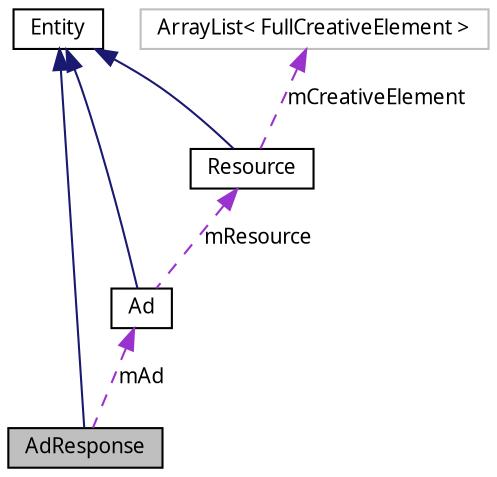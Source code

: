 digraph G
{
  bgcolor="transparent";
  edge [fontname="FreeSans.ttf",fontsize="10",labelfontname="FreeSans.ttf",labelfontsize="10"];
  node [fontname="FreeSans.ttf",fontsize="10",shape=record];
  Node1 [label="AdResponse",height=0.2,width=0.4,color="black", fillcolor="grey75", style="filled" fontcolor="black"];
  Node2 -> Node1 [dir=back,color="midnightblue",fontsize="10",style="solid",fontname="FreeSans.ttf"];
  Node2 [label="Entity",height=0.2,width=0.4,color="black",URL="$interfacecom_1_1bluevia_1_1android_1_1commons_1_1_entity.html"];
  Node3 -> Node1 [dir=back,color="darkorchid3",fontsize="10",style="dashed",label="mAd",fontname="FreeSans.ttf"];
  Node3 [label="Ad",height=0.2,width=0.4,color="black",URL="$classcom_1_1bluevia_1_1android_1_1ad_1_1data_1_1_ad.html"];
  Node2 -> Node3 [dir=back,color="midnightblue",fontsize="10",style="solid",fontname="FreeSans.ttf"];
  Node4 -> Node3 [dir=back,color="darkorchid3",fontsize="10",style="dashed",label="mResource",fontname="FreeSans.ttf"];
  Node4 [label="Resource",height=0.2,width=0.4,color="black",URL="$classcom_1_1bluevia_1_1android_1_1ad_1_1data_1_1_resource.html"];
  Node2 -> Node4 [dir=back,color="midnightblue",fontsize="10",style="solid",fontname="FreeSans.ttf"];
  Node5 -> Node4 [dir=back,color="darkorchid3",fontsize="10",style="dashed",label="mCreativeElement",fontname="FreeSans.ttf"];
  Node5 [label="ArrayList\< FullCreativeElement \>",height=0.2,width=0.4,color="grey75"];
}
